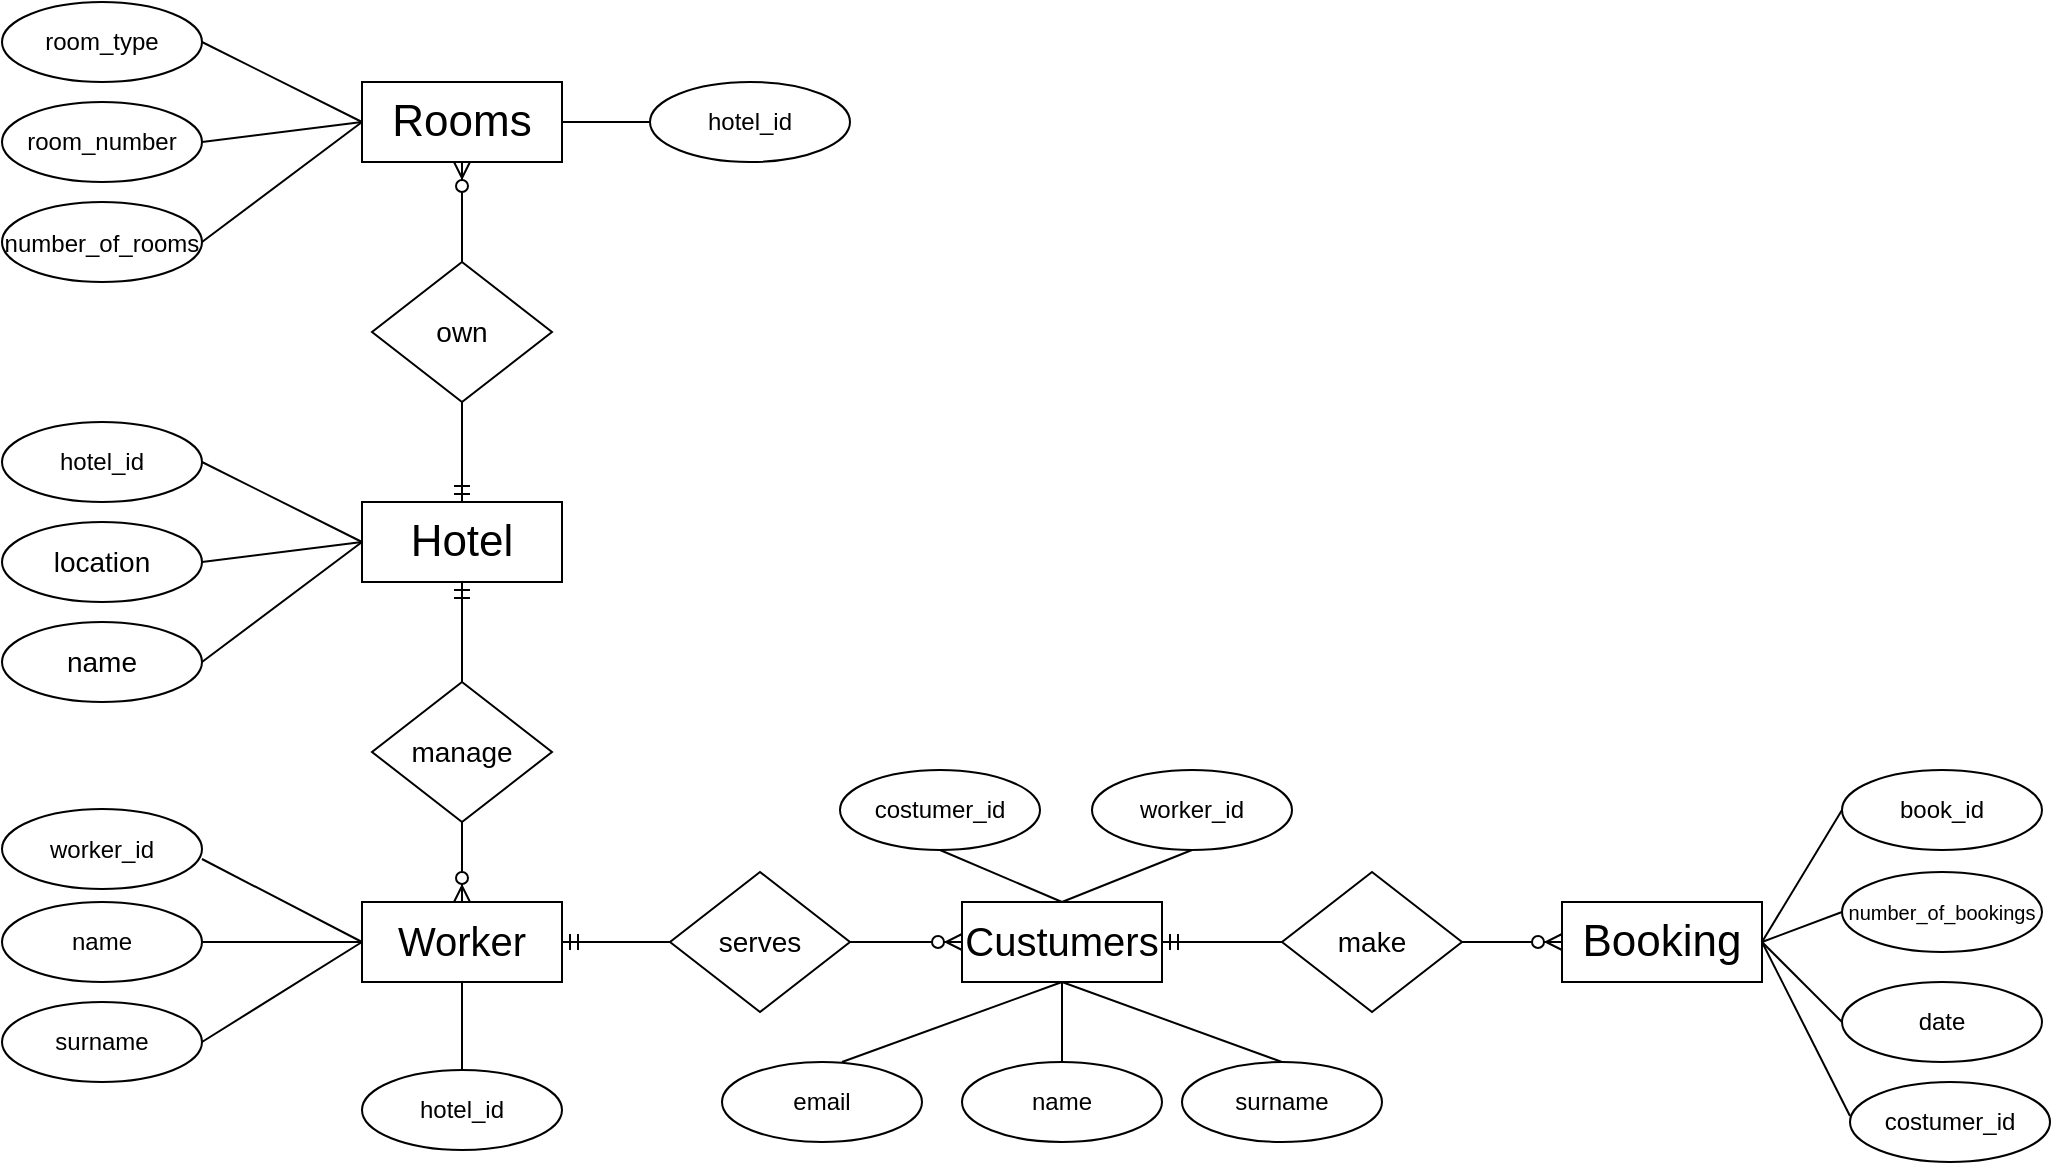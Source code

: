 <mxfile version="20.5.3" type="device"><diagram id="-_tQND90c6iwgiXDR83n" name="Страница 1"><mxGraphModel dx="1221" dy="681" grid="0" gridSize="10" guides="1" tooltips="1" connect="1" arrows="1" fold="1" page="1" pageScale="1" pageWidth="1169" pageHeight="827" math="0" shadow="0"><root><mxCell id="0"/><mxCell id="1" parent="0"/><mxCell id="AkIL0TOrL-YXEFjeWKoX-4" value="Hotel" style="whiteSpace=wrap;html=1;align=center;fontSize=22;" parent="1" vertex="1"><mxGeometry x="220" y="260" width="100" height="40" as="geometry"/></mxCell><mxCell id="AkIL0TOrL-YXEFjeWKoX-12" value="" style="fontSize=12;html=1;endArrow=ERzeroToMany;startArrow=ERmandOne;rounded=0;strokeColor=default;exitX=0.5;exitY=0;exitDx=0;exitDy=0;entryX=0.5;entryY=1;entryDx=0;entryDy=0;" parent="1" source="AkIL0TOrL-YXEFjeWKoX-4" target="AkIL0TOrL-YXEFjeWKoX-17" edge="1"><mxGeometry width="100" height="100" relative="1" as="geometry"><mxPoint x="310" y="240" as="sourcePoint"/><mxPoint x="209.5" y="160" as="targetPoint"/><Array as="points"><mxPoint x="270" y="190"/></Array></mxGeometry></mxCell><mxCell id="AkIL0TOrL-YXEFjeWKoX-17" value="Rooms" style="whiteSpace=wrap;html=1;align=center;fontSize=22;" parent="1" vertex="1"><mxGeometry x="220" y="50" width="100" height="40" as="geometry"/></mxCell><mxCell id="AkIL0TOrL-YXEFjeWKoX-21" value="&lt;font style=&quot;font-size: 20px;&quot;&gt;Custumers&lt;/font&gt;" style="whiteSpace=wrap;html=1;align=center;fontSize=22;" parent="1" vertex="1"><mxGeometry x="520" y="460" width="100" height="40" as="geometry"/></mxCell><mxCell id="P7RL2dwyqFUnkf3iQLZo-2" value="&lt;span style=&quot;font-size: 20px;&quot;&gt;Worker&lt;/span&gt;" style="whiteSpace=wrap;html=1;align=center;fontSize=22;" parent="1" vertex="1"><mxGeometry x="220" y="460" width="100" height="40" as="geometry"/></mxCell><mxCell id="P7RL2dwyqFUnkf3iQLZo-3" value="" style="fontSize=12;html=1;endArrow=ERzeroToMany;startArrow=ERmandOne;rounded=0;strokeColor=default;exitX=0.5;exitY=1;exitDx=0;exitDy=0;entryX=0.5;entryY=0;entryDx=0;entryDy=0;" parent="1" source="AkIL0TOrL-YXEFjeWKoX-4" edge="1" target="P7RL2dwyqFUnkf3iQLZo-2"><mxGeometry width="100" height="100" relative="1" as="geometry"><mxPoint x="390" y="450" as="sourcePoint"/><mxPoint x="270" y="420" as="targetPoint"/><Array as="points"><mxPoint x="270" y="370"/></Array></mxGeometry></mxCell><mxCell id="P7RL2dwyqFUnkf3iQLZo-6" value="" style="fontSize=12;html=1;endArrow=ERzeroToMany;startArrow=ERmandOne;rounded=0;exitX=1;exitY=0.5;exitDx=0;exitDy=0;entryX=0;entryY=0.5;entryDx=0;entryDy=0;" parent="1" source="AkIL0TOrL-YXEFjeWKoX-21" edge="1" target="P7RL2dwyqFUnkf3iQLZo-8"><mxGeometry width="100" height="100" relative="1" as="geometry"><mxPoint x="810" y="479.5" as="sourcePoint"/><mxPoint x="780" y="480" as="targetPoint"/></mxGeometry></mxCell><mxCell id="P7RL2dwyqFUnkf3iQLZo-8" value="&lt;font style=&quot;font-size: 22px;&quot;&gt;Booking&lt;/font&gt;" style="rounded=0;whiteSpace=wrap;html=1;" parent="1" vertex="1"><mxGeometry x="820" y="460" width="100" height="40" as="geometry"/></mxCell><mxCell id="AD-3Ymw2rFy5bAsM42MP-1" value="&lt;font style=&quot;font-size: 14px;&quot;&gt;make&lt;/font&gt;" style="rhombus;whiteSpace=wrap;html=1;" vertex="1" parent="1"><mxGeometry x="680" y="445" width="90" height="70" as="geometry"/></mxCell><mxCell id="AD-3Ymw2rFy5bAsM42MP-4" value="&lt;font style=&quot;font-size: 14px;&quot;&gt;own&lt;/font&gt;" style="rhombus;whiteSpace=wrap;html=1;" vertex="1" parent="1"><mxGeometry x="225" y="140" width="90" height="70" as="geometry"/></mxCell><mxCell id="AD-3Ymw2rFy5bAsM42MP-5" value="&lt;font style=&quot;font-size: 14px;&quot;&gt;manage&lt;/font&gt;" style="rhombus;whiteSpace=wrap;html=1;" vertex="1" parent="1"><mxGeometry x="225" y="350" width="90" height="70" as="geometry"/></mxCell><mxCell id="AD-3Ymw2rFy5bAsM42MP-12" value="location" style="ellipse;whiteSpace=wrap;html=1;align=center;fontSize=14;" vertex="1" parent="1"><mxGeometry x="40" y="270" width="100" height="40" as="geometry"/></mxCell><mxCell id="AD-3Ymw2rFy5bAsM42MP-13" value="name" style="ellipse;whiteSpace=wrap;html=1;align=center;fontSize=14;" vertex="1" parent="1"><mxGeometry x="40" y="320" width="100" height="40" as="geometry"/></mxCell><mxCell id="AD-3Ymw2rFy5bAsM42MP-16" value="" style="endArrow=none;html=1;rounded=0;fontSize=14;exitX=1;exitY=0.5;exitDx=0;exitDy=0;" edge="1" parent="1" source="AD-3Ymw2rFy5bAsM42MP-12"><mxGeometry width="50" height="50" relative="1" as="geometry"><mxPoint x="160" y="290" as="sourcePoint"/><mxPoint x="220" y="280" as="targetPoint"/></mxGeometry></mxCell><mxCell id="AD-3Ymw2rFy5bAsM42MP-17" value="" style="endArrow=none;html=1;rounded=0;fontSize=14;" edge="1" parent="1"><mxGeometry width="50" height="50" relative="1" as="geometry"><mxPoint x="140" y="240" as="sourcePoint"/><mxPoint x="220" y="280" as="targetPoint"/><Array as="points"/></mxGeometry></mxCell><mxCell id="AD-3Ymw2rFy5bAsM42MP-18" value="" style="endArrow=none;html=1;rounded=0;fontSize=14;entryX=0;entryY=0.5;entryDx=0;entryDy=0;exitX=1;exitY=0.5;exitDx=0;exitDy=0;" edge="1" parent="1" source="AD-3Ymw2rFy5bAsM42MP-13" target="AkIL0TOrL-YXEFjeWKoX-4"><mxGeometry width="50" height="50" relative="1" as="geometry"><mxPoint x="170" y="280" as="sourcePoint"/><mxPoint x="260" y="320" as="targetPoint"/><Array as="points"/></mxGeometry></mxCell><mxCell id="AD-3Ymw2rFy5bAsM42MP-21" value="&lt;font style=&quot;font-size: 12px;&quot;&gt;number_of_rooms&lt;/font&gt;" style="ellipse;whiteSpace=wrap;html=1;align=center;fontSize=14;" vertex="1" parent="1"><mxGeometry x="40" y="110" width="100" height="40" as="geometry"/></mxCell><mxCell id="AD-3Ymw2rFy5bAsM42MP-26" value="" style="endArrow=none;html=1;rounded=0;fontSize=12;exitX=1;exitY=0.5;exitDx=0;exitDy=0;" edge="1" parent="1"><mxGeometry width="50" height="50" relative="1" as="geometry"><mxPoint x="140.0" y="30" as="sourcePoint"/><mxPoint x="220" y="70" as="targetPoint"/></mxGeometry></mxCell><mxCell id="AD-3Ymw2rFy5bAsM42MP-27" value="" style="endArrow=none;html=1;rounded=0;fontSize=14;entryX=0;entryY=0.5;entryDx=0;entryDy=0;" edge="1" parent="1" target="AkIL0TOrL-YXEFjeWKoX-17"><mxGeometry width="50" height="50" relative="1" as="geometry"><mxPoint x="140" y="80" as="sourcePoint"/><mxPoint x="230" y="120" as="targetPoint"/><Array as="points"/></mxGeometry></mxCell><mxCell id="AD-3Ymw2rFy5bAsM42MP-28" value="" style="endArrow=none;html=1;rounded=0;fontSize=14;entryX=0;entryY=0.5;entryDx=0;entryDy=0;" edge="1" parent="1" target="AkIL0TOrL-YXEFjeWKoX-17"><mxGeometry width="50" height="50" relative="1" as="geometry"><mxPoint x="140" y="130" as="sourcePoint"/><mxPoint x="230" y="170" as="targetPoint"/><Array as="points"/></mxGeometry></mxCell><mxCell id="AD-3Ymw2rFy5bAsM42MP-29" value="name" style="ellipse;whiteSpace=wrap;html=1;align=center;fontSize=12;" vertex="1" parent="1"><mxGeometry x="40" y="460" width="100" height="40" as="geometry"/></mxCell><mxCell id="AD-3Ymw2rFy5bAsM42MP-31" value="surname" style="ellipse;whiteSpace=wrap;html=1;align=center;fontSize=12;" vertex="1" parent="1"><mxGeometry x="40" y="510" width="100" height="40" as="geometry"/></mxCell><mxCell id="AD-3Ymw2rFy5bAsM42MP-32" value="" style="endArrow=none;html=1;rounded=0;fontSize=12;entryX=0;entryY=0.5;entryDx=0;entryDy=0;" edge="1" parent="1" target="P7RL2dwyqFUnkf3iQLZo-2"><mxGeometry width="50" height="50" relative="1" as="geometry"><mxPoint x="140" y="438.5" as="sourcePoint"/><mxPoint x="190" y="388.5" as="targetPoint"/></mxGeometry></mxCell><mxCell id="AD-3Ymw2rFy5bAsM42MP-33" value="" style="endArrow=none;html=1;rounded=0;fontSize=12;" edge="1" parent="1"><mxGeometry width="50" height="50" relative="1" as="geometry"><mxPoint x="140" y="480" as="sourcePoint"/><mxPoint x="220" y="480" as="targetPoint"/></mxGeometry></mxCell><mxCell id="AD-3Ymw2rFy5bAsM42MP-34" value="" style="endArrow=none;html=1;rounded=0;fontSize=12;" edge="1" parent="1"><mxGeometry width="50" height="50" relative="1" as="geometry"><mxPoint x="140" y="530" as="sourcePoint"/><mxPoint x="220" y="480" as="targetPoint"/></mxGeometry></mxCell><mxCell id="AD-3Ymw2rFy5bAsM42MP-36" value="name" style="ellipse;whiteSpace=wrap;html=1;align=center;fontSize=12;" vertex="1" parent="1"><mxGeometry x="520" y="540" width="100" height="40" as="geometry"/></mxCell><mxCell id="AD-3Ymw2rFy5bAsM42MP-37" value="surname" style="ellipse;whiteSpace=wrap;html=1;align=center;fontSize=12;" vertex="1" parent="1"><mxGeometry x="630" y="540" width="100" height="40" as="geometry"/></mxCell><mxCell id="AD-3Ymw2rFy5bAsM42MP-38" value="email" style="ellipse;whiteSpace=wrap;html=1;align=center;fontSize=12;" vertex="1" parent="1"><mxGeometry x="400" y="540" width="100" height="40" as="geometry"/></mxCell><mxCell id="AD-3Ymw2rFy5bAsM42MP-39" value="" style="endArrow=none;html=1;rounded=0;fontSize=12;exitX=0.5;exitY=0;exitDx=0;exitDy=0;" edge="1" parent="1"><mxGeometry width="50" height="50" relative="1" as="geometry"><mxPoint x="460" y="540" as="sourcePoint"/><mxPoint x="570" y="500" as="targetPoint"/></mxGeometry></mxCell><mxCell id="AD-3Ymw2rFy5bAsM42MP-40" value="" style="endArrow=none;html=1;rounded=0;fontSize=12;exitX=0.5;exitY=0;exitDx=0;exitDy=0;" edge="1" parent="1" source="AD-3Ymw2rFy5bAsM42MP-36"><mxGeometry width="50" height="50" relative="1" as="geometry"><mxPoint x="520" y="550" as="sourcePoint"/><mxPoint x="570" y="500" as="targetPoint"/><Array as="points"/></mxGeometry></mxCell><mxCell id="AD-3Ymw2rFy5bAsM42MP-41" value="" style="endArrow=none;html=1;rounded=0;fontSize=14;entryX=0.5;entryY=0;entryDx=0;entryDy=0;" edge="1" parent="1" target="AD-3Ymw2rFy5bAsM42MP-37"><mxGeometry width="50" height="50" relative="1" as="geometry"><mxPoint x="570" y="500" as="sourcePoint"/><mxPoint x="660" y="540" as="targetPoint"/><Array as="points"/></mxGeometry></mxCell><mxCell id="AD-3Ymw2rFy5bAsM42MP-43" value="&lt;font style=&quot;font-size: 10px;&quot;&gt;number_of_bookings&lt;/font&gt;" style="ellipse;whiteSpace=wrap;html=1;align=center;fontSize=12;" vertex="1" parent="1"><mxGeometry x="960" y="445" width="100" height="40" as="geometry"/></mxCell><mxCell id="AD-3Ymw2rFy5bAsM42MP-45" value="&lt;font style=&quot;font-size: 12px;&quot;&gt;date&lt;/font&gt;" style="ellipse;whiteSpace=wrap;html=1;align=center;fontSize=10;" vertex="1" parent="1"><mxGeometry x="960" y="500" width="100" height="40" as="geometry"/></mxCell><mxCell id="AD-3Ymw2rFy5bAsM42MP-47" value="" style="endArrow=none;html=1;rounded=0;fontSize=12;entryX=0;entryY=0.5;entryDx=0;entryDy=0;" edge="1" parent="1"><mxGeometry width="50" height="50" relative="1" as="geometry"><mxPoint x="920" y="480" as="sourcePoint"/><mxPoint x="960" y="414" as="targetPoint"/></mxGeometry></mxCell><mxCell id="AD-3Ymw2rFy5bAsM42MP-48" value="" style="endArrow=none;html=1;rounded=0;fontSize=12;entryX=0;entryY=0.5;entryDx=0;entryDy=0;" edge="1" parent="1" target="AD-3Ymw2rFy5bAsM42MP-43"><mxGeometry width="50" height="50" relative="1" as="geometry"><mxPoint x="920" y="480" as="sourcePoint"/><mxPoint x="970" y="434" as="targetPoint"/></mxGeometry></mxCell><mxCell id="AD-3Ymw2rFy5bAsM42MP-49" value="" style="endArrow=none;html=1;rounded=0;fontSize=12;exitX=1;exitY=0.5;exitDx=0;exitDy=0;entryX=0;entryY=0.5;entryDx=0;entryDy=0;" edge="1" parent="1" source="P7RL2dwyqFUnkf3iQLZo-8" target="AD-3Ymw2rFy5bAsM42MP-45"><mxGeometry width="50" height="50" relative="1" as="geometry"><mxPoint x="920" y="540" as="sourcePoint"/><mxPoint x="970" y="490" as="targetPoint"/></mxGeometry></mxCell><mxCell id="AD-3Ymw2rFy5bAsM42MP-50" value="room_number" style="ellipse;whiteSpace=wrap;html=1;align=center;fontSize=12;" vertex="1" parent="1"><mxGeometry x="40" y="60" width="100" height="40" as="geometry"/></mxCell><mxCell id="AD-3Ymw2rFy5bAsM42MP-51" value="room_type" style="ellipse;whiteSpace=wrap;html=1;align=center;fontSize=12;" vertex="1" parent="1"><mxGeometry x="40" y="10" width="100" height="40" as="geometry"/></mxCell><mxCell id="AD-3Ymw2rFy5bAsM42MP-52" value="hotel_id" style="ellipse;whiteSpace=wrap;html=1;align=center;fontSize=12;" vertex="1" parent="1"><mxGeometry x="40" y="220" width="100" height="40" as="geometry"/></mxCell><mxCell id="AD-3Ymw2rFy5bAsM42MP-53" value="worker_id" style="ellipse;whiteSpace=wrap;html=1;align=center;fontSize=12;" vertex="1" parent="1"><mxGeometry x="40" y="413.5" width="100" height="40" as="geometry"/></mxCell><mxCell id="AD-3Ymw2rFy5bAsM42MP-54" value="costumer_id" style="ellipse;whiteSpace=wrap;html=1;align=center;fontSize=12;" vertex="1" parent="1"><mxGeometry x="459" y="394" width="100" height="40" as="geometry"/></mxCell><mxCell id="AD-3Ymw2rFy5bAsM42MP-57" value="" style="endArrow=none;html=1;rounded=0;fontSize=12;entryX=0.5;entryY=1;entryDx=0;entryDy=0;exitX=0.5;exitY=0;exitDx=0;exitDy=0;" edge="1" parent="1" source="AkIL0TOrL-YXEFjeWKoX-21" target="AD-3Ymw2rFy5bAsM42MP-54"><mxGeometry width="50" height="50" relative="1" as="geometry"><mxPoint x="528" y="332" as="sourcePoint"/><mxPoint x="578" y="282" as="targetPoint"/></mxGeometry></mxCell><mxCell id="AD-3Ymw2rFy5bAsM42MP-58" value="book_id" style="ellipse;whiteSpace=wrap;html=1;align=center;fontSize=12;" vertex="1" parent="1"><mxGeometry x="960" y="394" width="100" height="40" as="geometry"/></mxCell><mxCell id="AD-3Ymw2rFy5bAsM42MP-59" value="hotel_id" style="ellipse;whiteSpace=wrap;html=1;align=center;fontSize=12;" vertex="1" parent="1"><mxGeometry x="364" y="50" width="100" height="40" as="geometry"/></mxCell><mxCell id="AD-3Ymw2rFy5bAsM42MP-60" value="hotel_id" style="ellipse;whiteSpace=wrap;html=1;align=center;fontSize=12;" vertex="1" parent="1"><mxGeometry x="220" y="544" width="100" height="40" as="geometry"/></mxCell><mxCell id="AD-3Ymw2rFy5bAsM42MP-61" value="worker_id" style="ellipse;whiteSpace=wrap;html=1;align=center;fontSize=12;" vertex="1" parent="1"><mxGeometry x="585" y="394" width="100" height="40" as="geometry"/></mxCell><mxCell id="AD-3Ymw2rFy5bAsM42MP-62" value="" style="endArrow=none;html=1;rounded=0;fontSize=12;entryX=0.5;entryY=1;entryDx=0;entryDy=0;exitX=0.5;exitY=0;exitDx=0;exitDy=0;" edge="1" parent="1" source="AkIL0TOrL-YXEFjeWKoX-21" target="AD-3Ymw2rFy5bAsM42MP-61"><mxGeometry width="50" height="50" relative="1" as="geometry"><mxPoint x="528" y="332" as="sourcePoint"/><mxPoint x="578" y="282" as="targetPoint"/><Array as="points"/></mxGeometry></mxCell><mxCell id="AD-3Ymw2rFy5bAsM42MP-63" value="" style="endArrow=none;html=1;rounded=0;fontSize=12;exitX=1;exitY=0.5;exitDx=0;exitDy=0;entryX=0;entryY=0.5;entryDx=0;entryDy=0;" edge="1" parent="1" source="AkIL0TOrL-YXEFjeWKoX-17" target="AD-3Ymw2rFy5bAsM42MP-59"><mxGeometry width="50" height="50" relative="1" as="geometry"><mxPoint x="528" y="332" as="sourcePoint"/><mxPoint x="578" y="282" as="targetPoint"/></mxGeometry></mxCell><mxCell id="AD-3Ymw2rFy5bAsM42MP-64" value="" style="endArrow=none;html=1;rounded=0;fontSize=12;entryX=0.5;entryY=1;entryDx=0;entryDy=0;exitX=0.5;exitY=0;exitDx=0;exitDy=0;" edge="1" parent="1" source="AD-3Ymw2rFy5bAsM42MP-60" target="P7RL2dwyqFUnkf3iQLZo-2"><mxGeometry width="50" height="50" relative="1" as="geometry"><mxPoint x="528" y="332" as="sourcePoint"/><mxPoint x="578" y="282" as="targetPoint"/></mxGeometry></mxCell><mxCell id="AD-3Ymw2rFy5bAsM42MP-65" value="" style="endArrow=none;html=1;rounded=0;fontSize=12;entryX=1;entryY=0.5;entryDx=0;entryDy=0;" edge="1" parent="1" target="P7RL2dwyqFUnkf3iQLZo-8"><mxGeometry width="50" height="50" relative="1" as="geometry"><mxPoint x="964" y="567" as="sourcePoint"/><mxPoint x="578" y="282" as="targetPoint"/></mxGeometry></mxCell><mxCell id="AD-3Ymw2rFy5bAsM42MP-66" value="costumer_id" style="ellipse;whiteSpace=wrap;html=1;align=center;fontSize=12;" vertex="1" parent="1"><mxGeometry x="964" y="550" width="100" height="40" as="geometry"/></mxCell><mxCell id="AD-3Ymw2rFy5bAsM42MP-71" value="" style="edgeStyle=entityRelationEdgeStyle;fontSize=12;html=1;endArrow=ERzeroToMany;startArrow=ERmandOne;rounded=0;entryX=0;entryY=0.5;entryDx=0;entryDy=0;exitX=1;exitY=0.5;exitDx=0;exitDy=0;" edge="1" parent="1" source="P7RL2dwyqFUnkf3iQLZo-2" target="AkIL0TOrL-YXEFjeWKoX-21"><mxGeometry width="100" height="100" relative="1" as="geometry"><mxPoint x="390" y="354" as="sourcePoint"/><mxPoint x="490" y="254" as="targetPoint"/></mxGeometry></mxCell><mxCell id="AD-3Ymw2rFy5bAsM42MP-72" value="&lt;font style=&quot;font-size: 14px;&quot;&gt;serves&lt;br&gt;&lt;/font&gt;" style="rhombus;whiteSpace=wrap;html=1;" vertex="1" parent="1"><mxGeometry x="374" y="445" width="90" height="70" as="geometry"/></mxCell></root></mxGraphModel></diagram></mxfile>
